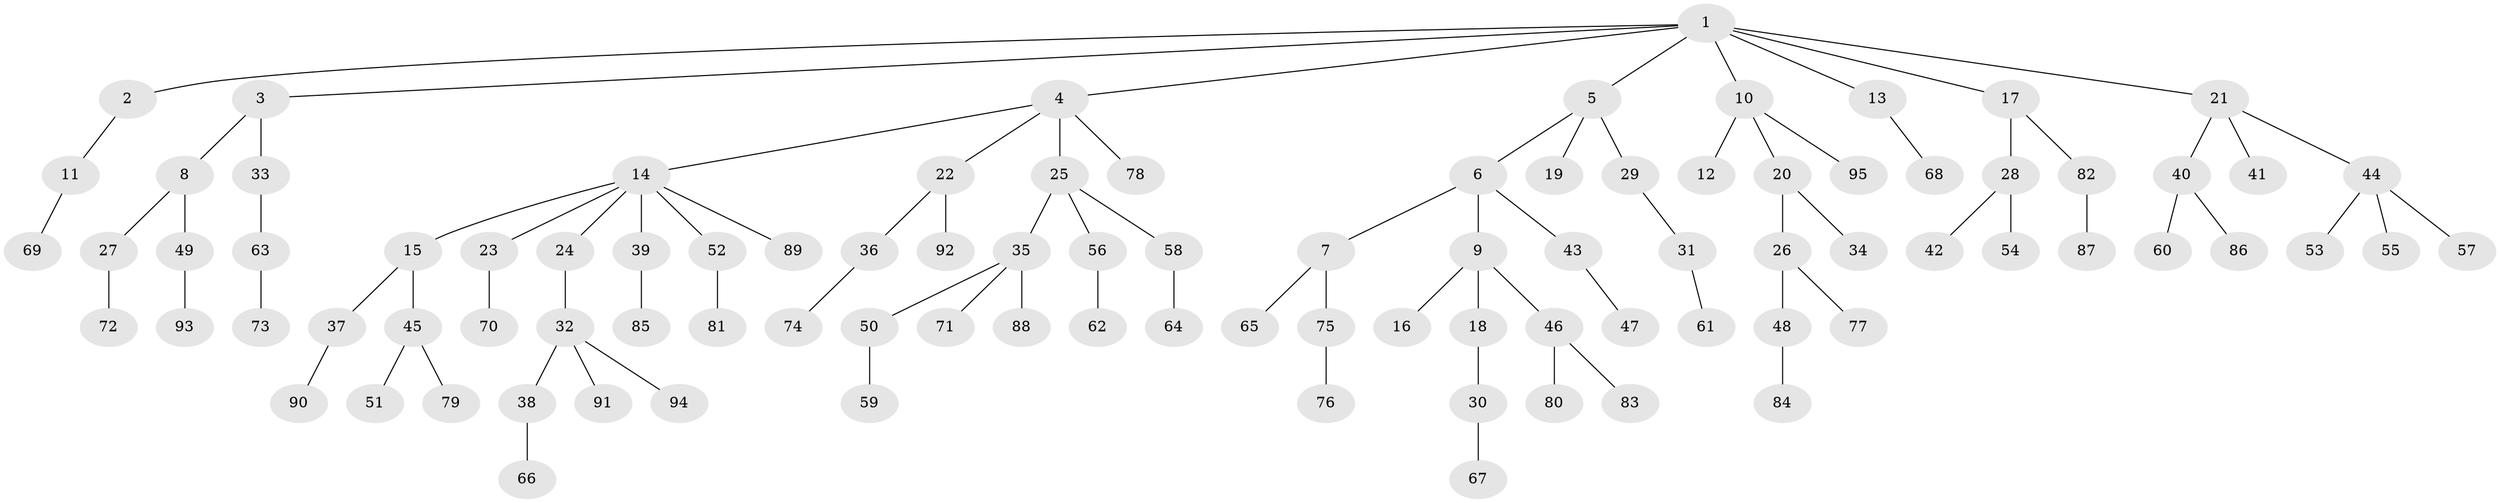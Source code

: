 // coarse degree distribution, {10: 0.015873015873015872, 2: 0.1746031746031746, 3: 0.15873015873015872, 5: 0.015873015873015872, 6: 0.015873015873015872, 1: 0.5714285714285714, 7: 0.015873015873015872, 4: 0.031746031746031744}
// Generated by graph-tools (version 1.1) at 2025/52/02/27/25 19:52:11]
// undirected, 95 vertices, 94 edges
graph export_dot {
graph [start="1"]
  node [color=gray90,style=filled];
  1;
  2;
  3;
  4;
  5;
  6;
  7;
  8;
  9;
  10;
  11;
  12;
  13;
  14;
  15;
  16;
  17;
  18;
  19;
  20;
  21;
  22;
  23;
  24;
  25;
  26;
  27;
  28;
  29;
  30;
  31;
  32;
  33;
  34;
  35;
  36;
  37;
  38;
  39;
  40;
  41;
  42;
  43;
  44;
  45;
  46;
  47;
  48;
  49;
  50;
  51;
  52;
  53;
  54;
  55;
  56;
  57;
  58;
  59;
  60;
  61;
  62;
  63;
  64;
  65;
  66;
  67;
  68;
  69;
  70;
  71;
  72;
  73;
  74;
  75;
  76;
  77;
  78;
  79;
  80;
  81;
  82;
  83;
  84;
  85;
  86;
  87;
  88;
  89;
  90;
  91;
  92;
  93;
  94;
  95;
  1 -- 2;
  1 -- 3;
  1 -- 4;
  1 -- 5;
  1 -- 10;
  1 -- 13;
  1 -- 17;
  1 -- 21;
  2 -- 11;
  3 -- 8;
  3 -- 33;
  4 -- 14;
  4 -- 22;
  4 -- 25;
  4 -- 78;
  5 -- 6;
  5 -- 19;
  5 -- 29;
  6 -- 7;
  6 -- 9;
  6 -- 43;
  7 -- 65;
  7 -- 75;
  8 -- 27;
  8 -- 49;
  9 -- 16;
  9 -- 18;
  9 -- 46;
  10 -- 12;
  10 -- 20;
  10 -- 95;
  11 -- 69;
  13 -- 68;
  14 -- 15;
  14 -- 23;
  14 -- 24;
  14 -- 39;
  14 -- 52;
  14 -- 89;
  15 -- 37;
  15 -- 45;
  17 -- 28;
  17 -- 82;
  18 -- 30;
  20 -- 26;
  20 -- 34;
  21 -- 40;
  21 -- 41;
  21 -- 44;
  22 -- 36;
  22 -- 92;
  23 -- 70;
  24 -- 32;
  25 -- 35;
  25 -- 56;
  25 -- 58;
  26 -- 48;
  26 -- 77;
  27 -- 72;
  28 -- 42;
  28 -- 54;
  29 -- 31;
  30 -- 67;
  31 -- 61;
  32 -- 38;
  32 -- 91;
  32 -- 94;
  33 -- 63;
  35 -- 50;
  35 -- 71;
  35 -- 88;
  36 -- 74;
  37 -- 90;
  38 -- 66;
  39 -- 85;
  40 -- 60;
  40 -- 86;
  43 -- 47;
  44 -- 53;
  44 -- 55;
  44 -- 57;
  45 -- 51;
  45 -- 79;
  46 -- 80;
  46 -- 83;
  48 -- 84;
  49 -- 93;
  50 -- 59;
  52 -- 81;
  56 -- 62;
  58 -- 64;
  63 -- 73;
  75 -- 76;
  82 -- 87;
}
